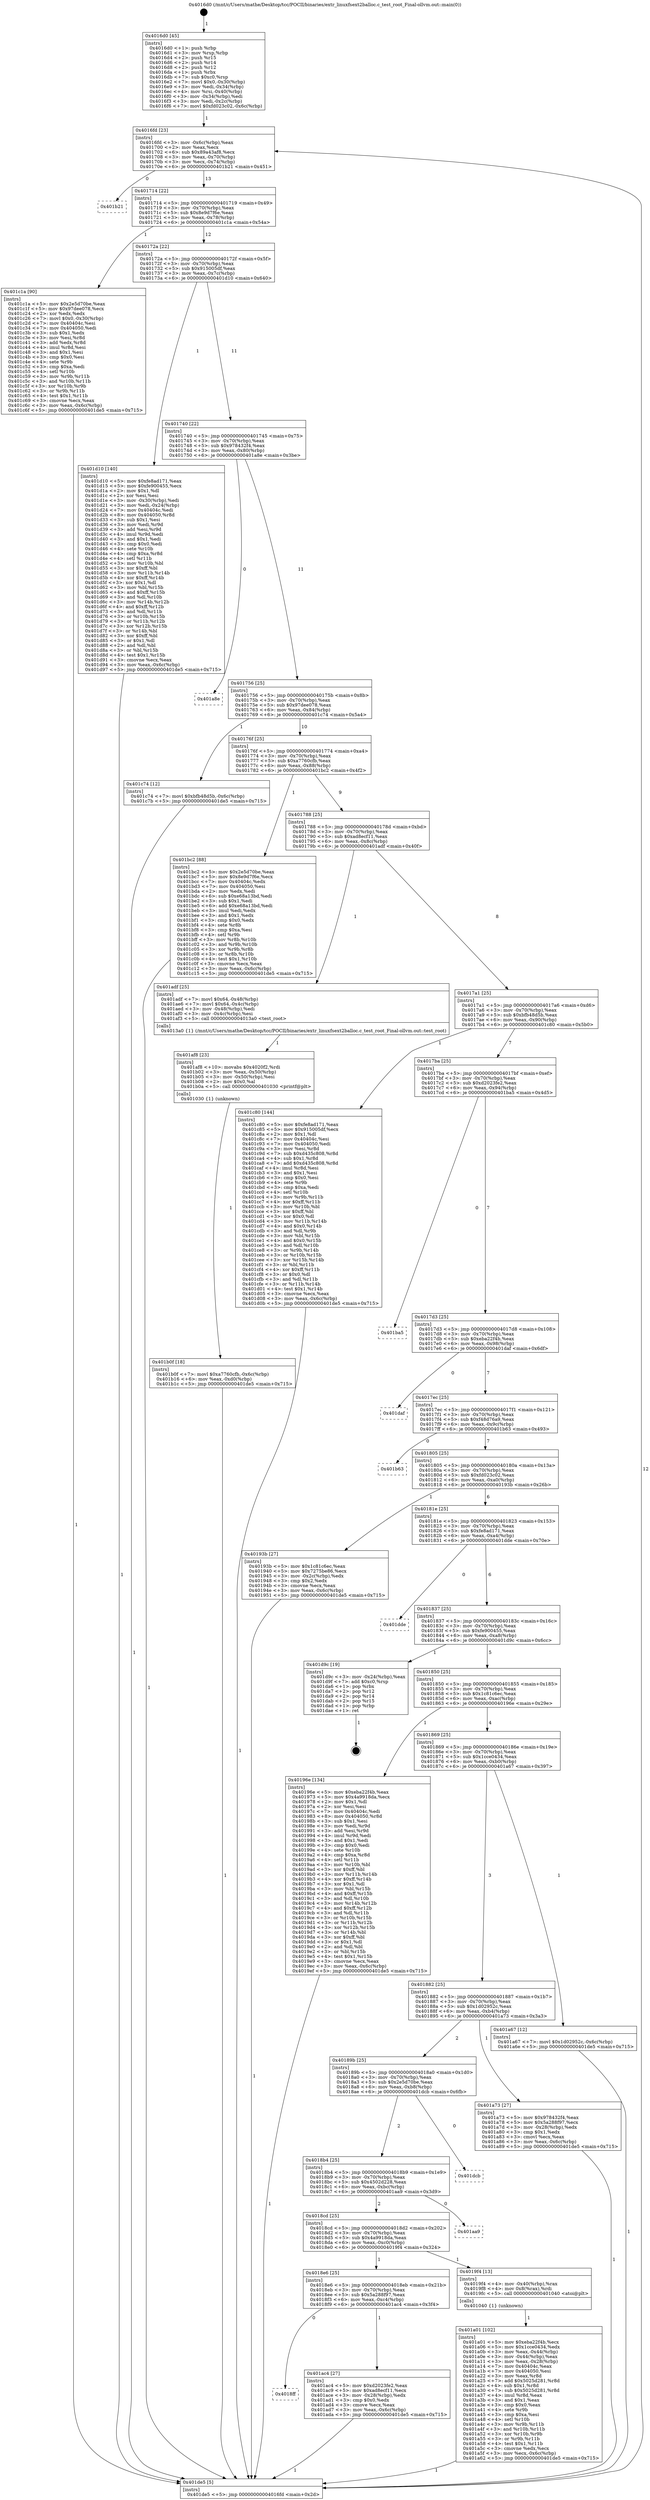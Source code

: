 digraph "0x4016d0" {
  label = "0x4016d0 (/mnt/c/Users/mathe/Desktop/tcc/POCII/binaries/extr_linuxfsext2balloc.c_test_root_Final-ollvm.out::main(0))"
  labelloc = "t"
  node[shape=record]

  Entry [label="",width=0.3,height=0.3,shape=circle,fillcolor=black,style=filled]
  "0x4016fd" [label="{
     0x4016fd [23]\l
     | [instrs]\l
     &nbsp;&nbsp;0x4016fd \<+3\>: mov -0x6c(%rbp),%eax\l
     &nbsp;&nbsp;0x401700 \<+2\>: mov %eax,%ecx\l
     &nbsp;&nbsp;0x401702 \<+6\>: sub $0x89a43af8,%ecx\l
     &nbsp;&nbsp;0x401708 \<+3\>: mov %eax,-0x70(%rbp)\l
     &nbsp;&nbsp;0x40170b \<+3\>: mov %ecx,-0x74(%rbp)\l
     &nbsp;&nbsp;0x40170e \<+6\>: je 0000000000401b21 \<main+0x451\>\l
  }"]
  "0x401b21" [label="{
     0x401b21\l
  }", style=dashed]
  "0x401714" [label="{
     0x401714 [22]\l
     | [instrs]\l
     &nbsp;&nbsp;0x401714 \<+5\>: jmp 0000000000401719 \<main+0x49\>\l
     &nbsp;&nbsp;0x401719 \<+3\>: mov -0x70(%rbp),%eax\l
     &nbsp;&nbsp;0x40171c \<+5\>: sub $0x8e9d7f6e,%eax\l
     &nbsp;&nbsp;0x401721 \<+3\>: mov %eax,-0x78(%rbp)\l
     &nbsp;&nbsp;0x401724 \<+6\>: je 0000000000401c1a \<main+0x54a\>\l
  }"]
  Exit [label="",width=0.3,height=0.3,shape=circle,fillcolor=black,style=filled,peripheries=2]
  "0x401c1a" [label="{
     0x401c1a [90]\l
     | [instrs]\l
     &nbsp;&nbsp;0x401c1a \<+5\>: mov $0x2e5d70be,%eax\l
     &nbsp;&nbsp;0x401c1f \<+5\>: mov $0x97dee078,%ecx\l
     &nbsp;&nbsp;0x401c24 \<+2\>: xor %edx,%edx\l
     &nbsp;&nbsp;0x401c26 \<+7\>: movl $0x0,-0x30(%rbp)\l
     &nbsp;&nbsp;0x401c2d \<+7\>: mov 0x40404c,%esi\l
     &nbsp;&nbsp;0x401c34 \<+7\>: mov 0x404050,%edi\l
     &nbsp;&nbsp;0x401c3b \<+3\>: sub $0x1,%edx\l
     &nbsp;&nbsp;0x401c3e \<+3\>: mov %esi,%r8d\l
     &nbsp;&nbsp;0x401c41 \<+3\>: add %edx,%r8d\l
     &nbsp;&nbsp;0x401c44 \<+4\>: imul %r8d,%esi\l
     &nbsp;&nbsp;0x401c48 \<+3\>: and $0x1,%esi\l
     &nbsp;&nbsp;0x401c4b \<+3\>: cmp $0x0,%esi\l
     &nbsp;&nbsp;0x401c4e \<+4\>: sete %r9b\l
     &nbsp;&nbsp;0x401c52 \<+3\>: cmp $0xa,%edi\l
     &nbsp;&nbsp;0x401c55 \<+4\>: setl %r10b\l
     &nbsp;&nbsp;0x401c59 \<+3\>: mov %r9b,%r11b\l
     &nbsp;&nbsp;0x401c5c \<+3\>: and %r10b,%r11b\l
     &nbsp;&nbsp;0x401c5f \<+3\>: xor %r10b,%r9b\l
     &nbsp;&nbsp;0x401c62 \<+3\>: or %r9b,%r11b\l
     &nbsp;&nbsp;0x401c65 \<+4\>: test $0x1,%r11b\l
     &nbsp;&nbsp;0x401c69 \<+3\>: cmovne %ecx,%eax\l
     &nbsp;&nbsp;0x401c6c \<+3\>: mov %eax,-0x6c(%rbp)\l
     &nbsp;&nbsp;0x401c6f \<+5\>: jmp 0000000000401de5 \<main+0x715\>\l
  }"]
  "0x40172a" [label="{
     0x40172a [22]\l
     | [instrs]\l
     &nbsp;&nbsp;0x40172a \<+5\>: jmp 000000000040172f \<main+0x5f\>\l
     &nbsp;&nbsp;0x40172f \<+3\>: mov -0x70(%rbp),%eax\l
     &nbsp;&nbsp;0x401732 \<+5\>: sub $0x915005df,%eax\l
     &nbsp;&nbsp;0x401737 \<+3\>: mov %eax,-0x7c(%rbp)\l
     &nbsp;&nbsp;0x40173a \<+6\>: je 0000000000401d10 \<main+0x640\>\l
  }"]
  "0x401b0f" [label="{
     0x401b0f [18]\l
     | [instrs]\l
     &nbsp;&nbsp;0x401b0f \<+7\>: movl $0xa7760cfb,-0x6c(%rbp)\l
     &nbsp;&nbsp;0x401b16 \<+6\>: mov %eax,-0xd0(%rbp)\l
     &nbsp;&nbsp;0x401b1c \<+5\>: jmp 0000000000401de5 \<main+0x715\>\l
  }"]
  "0x401d10" [label="{
     0x401d10 [140]\l
     | [instrs]\l
     &nbsp;&nbsp;0x401d10 \<+5\>: mov $0xfe8ad171,%eax\l
     &nbsp;&nbsp;0x401d15 \<+5\>: mov $0xfe900455,%ecx\l
     &nbsp;&nbsp;0x401d1a \<+2\>: mov $0x1,%dl\l
     &nbsp;&nbsp;0x401d1c \<+2\>: xor %esi,%esi\l
     &nbsp;&nbsp;0x401d1e \<+3\>: mov -0x30(%rbp),%edi\l
     &nbsp;&nbsp;0x401d21 \<+3\>: mov %edi,-0x24(%rbp)\l
     &nbsp;&nbsp;0x401d24 \<+7\>: mov 0x40404c,%edi\l
     &nbsp;&nbsp;0x401d2b \<+8\>: mov 0x404050,%r8d\l
     &nbsp;&nbsp;0x401d33 \<+3\>: sub $0x1,%esi\l
     &nbsp;&nbsp;0x401d36 \<+3\>: mov %edi,%r9d\l
     &nbsp;&nbsp;0x401d39 \<+3\>: add %esi,%r9d\l
     &nbsp;&nbsp;0x401d3c \<+4\>: imul %r9d,%edi\l
     &nbsp;&nbsp;0x401d40 \<+3\>: and $0x1,%edi\l
     &nbsp;&nbsp;0x401d43 \<+3\>: cmp $0x0,%edi\l
     &nbsp;&nbsp;0x401d46 \<+4\>: sete %r10b\l
     &nbsp;&nbsp;0x401d4a \<+4\>: cmp $0xa,%r8d\l
     &nbsp;&nbsp;0x401d4e \<+4\>: setl %r11b\l
     &nbsp;&nbsp;0x401d52 \<+3\>: mov %r10b,%bl\l
     &nbsp;&nbsp;0x401d55 \<+3\>: xor $0xff,%bl\l
     &nbsp;&nbsp;0x401d58 \<+3\>: mov %r11b,%r14b\l
     &nbsp;&nbsp;0x401d5b \<+4\>: xor $0xff,%r14b\l
     &nbsp;&nbsp;0x401d5f \<+3\>: xor $0x1,%dl\l
     &nbsp;&nbsp;0x401d62 \<+3\>: mov %bl,%r15b\l
     &nbsp;&nbsp;0x401d65 \<+4\>: and $0xff,%r15b\l
     &nbsp;&nbsp;0x401d69 \<+3\>: and %dl,%r10b\l
     &nbsp;&nbsp;0x401d6c \<+3\>: mov %r14b,%r12b\l
     &nbsp;&nbsp;0x401d6f \<+4\>: and $0xff,%r12b\l
     &nbsp;&nbsp;0x401d73 \<+3\>: and %dl,%r11b\l
     &nbsp;&nbsp;0x401d76 \<+3\>: or %r10b,%r15b\l
     &nbsp;&nbsp;0x401d79 \<+3\>: or %r11b,%r12b\l
     &nbsp;&nbsp;0x401d7c \<+3\>: xor %r12b,%r15b\l
     &nbsp;&nbsp;0x401d7f \<+3\>: or %r14b,%bl\l
     &nbsp;&nbsp;0x401d82 \<+3\>: xor $0xff,%bl\l
     &nbsp;&nbsp;0x401d85 \<+3\>: or $0x1,%dl\l
     &nbsp;&nbsp;0x401d88 \<+2\>: and %dl,%bl\l
     &nbsp;&nbsp;0x401d8a \<+3\>: or %bl,%r15b\l
     &nbsp;&nbsp;0x401d8d \<+4\>: test $0x1,%r15b\l
     &nbsp;&nbsp;0x401d91 \<+3\>: cmovne %ecx,%eax\l
     &nbsp;&nbsp;0x401d94 \<+3\>: mov %eax,-0x6c(%rbp)\l
     &nbsp;&nbsp;0x401d97 \<+5\>: jmp 0000000000401de5 \<main+0x715\>\l
  }"]
  "0x401740" [label="{
     0x401740 [22]\l
     | [instrs]\l
     &nbsp;&nbsp;0x401740 \<+5\>: jmp 0000000000401745 \<main+0x75\>\l
     &nbsp;&nbsp;0x401745 \<+3\>: mov -0x70(%rbp),%eax\l
     &nbsp;&nbsp;0x401748 \<+5\>: sub $0x978432f4,%eax\l
     &nbsp;&nbsp;0x40174d \<+3\>: mov %eax,-0x80(%rbp)\l
     &nbsp;&nbsp;0x401750 \<+6\>: je 0000000000401a8e \<main+0x3be\>\l
  }"]
  "0x401af8" [label="{
     0x401af8 [23]\l
     | [instrs]\l
     &nbsp;&nbsp;0x401af8 \<+10\>: movabs $0x4020f2,%rdi\l
     &nbsp;&nbsp;0x401b02 \<+3\>: mov %eax,-0x50(%rbp)\l
     &nbsp;&nbsp;0x401b05 \<+3\>: mov -0x50(%rbp),%esi\l
     &nbsp;&nbsp;0x401b08 \<+2\>: mov $0x0,%al\l
     &nbsp;&nbsp;0x401b0a \<+5\>: call 0000000000401030 \<printf@plt\>\l
     | [calls]\l
     &nbsp;&nbsp;0x401030 \{1\} (unknown)\l
  }"]
  "0x401a8e" [label="{
     0x401a8e\l
  }", style=dashed]
  "0x401756" [label="{
     0x401756 [25]\l
     | [instrs]\l
     &nbsp;&nbsp;0x401756 \<+5\>: jmp 000000000040175b \<main+0x8b\>\l
     &nbsp;&nbsp;0x40175b \<+3\>: mov -0x70(%rbp),%eax\l
     &nbsp;&nbsp;0x40175e \<+5\>: sub $0x97dee078,%eax\l
     &nbsp;&nbsp;0x401763 \<+6\>: mov %eax,-0x84(%rbp)\l
     &nbsp;&nbsp;0x401769 \<+6\>: je 0000000000401c74 \<main+0x5a4\>\l
  }"]
  "0x4018ff" [label="{
     0x4018ff\l
  }", style=dashed]
  "0x401c74" [label="{
     0x401c74 [12]\l
     | [instrs]\l
     &nbsp;&nbsp;0x401c74 \<+7\>: movl $0xbfb48d5b,-0x6c(%rbp)\l
     &nbsp;&nbsp;0x401c7b \<+5\>: jmp 0000000000401de5 \<main+0x715\>\l
  }"]
  "0x40176f" [label="{
     0x40176f [25]\l
     | [instrs]\l
     &nbsp;&nbsp;0x40176f \<+5\>: jmp 0000000000401774 \<main+0xa4\>\l
     &nbsp;&nbsp;0x401774 \<+3\>: mov -0x70(%rbp),%eax\l
     &nbsp;&nbsp;0x401777 \<+5\>: sub $0xa7760cfb,%eax\l
     &nbsp;&nbsp;0x40177c \<+6\>: mov %eax,-0x88(%rbp)\l
     &nbsp;&nbsp;0x401782 \<+6\>: je 0000000000401bc2 \<main+0x4f2\>\l
  }"]
  "0x401ac4" [label="{
     0x401ac4 [27]\l
     | [instrs]\l
     &nbsp;&nbsp;0x401ac4 \<+5\>: mov $0xd2023fe2,%eax\l
     &nbsp;&nbsp;0x401ac9 \<+5\>: mov $0xad8ecf11,%ecx\l
     &nbsp;&nbsp;0x401ace \<+3\>: mov -0x28(%rbp),%edx\l
     &nbsp;&nbsp;0x401ad1 \<+3\>: cmp $0x0,%edx\l
     &nbsp;&nbsp;0x401ad4 \<+3\>: cmove %ecx,%eax\l
     &nbsp;&nbsp;0x401ad7 \<+3\>: mov %eax,-0x6c(%rbp)\l
     &nbsp;&nbsp;0x401ada \<+5\>: jmp 0000000000401de5 \<main+0x715\>\l
  }"]
  "0x401bc2" [label="{
     0x401bc2 [88]\l
     | [instrs]\l
     &nbsp;&nbsp;0x401bc2 \<+5\>: mov $0x2e5d70be,%eax\l
     &nbsp;&nbsp;0x401bc7 \<+5\>: mov $0x8e9d7f6e,%ecx\l
     &nbsp;&nbsp;0x401bcc \<+7\>: mov 0x40404c,%edx\l
     &nbsp;&nbsp;0x401bd3 \<+7\>: mov 0x404050,%esi\l
     &nbsp;&nbsp;0x401bda \<+2\>: mov %edx,%edi\l
     &nbsp;&nbsp;0x401bdc \<+6\>: sub $0xe68a13bd,%edi\l
     &nbsp;&nbsp;0x401be2 \<+3\>: sub $0x1,%edi\l
     &nbsp;&nbsp;0x401be5 \<+6\>: add $0xe68a13bd,%edi\l
     &nbsp;&nbsp;0x401beb \<+3\>: imul %edi,%edx\l
     &nbsp;&nbsp;0x401bee \<+3\>: and $0x1,%edx\l
     &nbsp;&nbsp;0x401bf1 \<+3\>: cmp $0x0,%edx\l
     &nbsp;&nbsp;0x401bf4 \<+4\>: sete %r8b\l
     &nbsp;&nbsp;0x401bf8 \<+3\>: cmp $0xa,%esi\l
     &nbsp;&nbsp;0x401bfb \<+4\>: setl %r9b\l
     &nbsp;&nbsp;0x401bff \<+3\>: mov %r8b,%r10b\l
     &nbsp;&nbsp;0x401c02 \<+3\>: and %r9b,%r10b\l
     &nbsp;&nbsp;0x401c05 \<+3\>: xor %r9b,%r8b\l
     &nbsp;&nbsp;0x401c08 \<+3\>: or %r8b,%r10b\l
     &nbsp;&nbsp;0x401c0b \<+4\>: test $0x1,%r10b\l
     &nbsp;&nbsp;0x401c0f \<+3\>: cmovne %ecx,%eax\l
     &nbsp;&nbsp;0x401c12 \<+3\>: mov %eax,-0x6c(%rbp)\l
     &nbsp;&nbsp;0x401c15 \<+5\>: jmp 0000000000401de5 \<main+0x715\>\l
  }"]
  "0x401788" [label="{
     0x401788 [25]\l
     | [instrs]\l
     &nbsp;&nbsp;0x401788 \<+5\>: jmp 000000000040178d \<main+0xbd\>\l
     &nbsp;&nbsp;0x40178d \<+3\>: mov -0x70(%rbp),%eax\l
     &nbsp;&nbsp;0x401790 \<+5\>: sub $0xad8ecf11,%eax\l
     &nbsp;&nbsp;0x401795 \<+6\>: mov %eax,-0x8c(%rbp)\l
     &nbsp;&nbsp;0x40179b \<+6\>: je 0000000000401adf \<main+0x40f\>\l
  }"]
  "0x401a01" [label="{
     0x401a01 [102]\l
     | [instrs]\l
     &nbsp;&nbsp;0x401a01 \<+5\>: mov $0xeba22f4b,%ecx\l
     &nbsp;&nbsp;0x401a06 \<+5\>: mov $0x1cce0434,%edx\l
     &nbsp;&nbsp;0x401a0b \<+3\>: mov %eax,-0x44(%rbp)\l
     &nbsp;&nbsp;0x401a0e \<+3\>: mov -0x44(%rbp),%eax\l
     &nbsp;&nbsp;0x401a11 \<+3\>: mov %eax,-0x28(%rbp)\l
     &nbsp;&nbsp;0x401a14 \<+7\>: mov 0x40404c,%eax\l
     &nbsp;&nbsp;0x401a1b \<+7\>: mov 0x404050,%esi\l
     &nbsp;&nbsp;0x401a22 \<+3\>: mov %eax,%r8d\l
     &nbsp;&nbsp;0x401a25 \<+7\>: add $0x5025d281,%r8d\l
     &nbsp;&nbsp;0x401a2c \<+4\>: sub $0x1,%r8d\l
     &nbsp;&nbsp;0x401a30 \<+7\>: sub $0x5025d281,%r8d\l
     &nbsp;&nbsp;0x401a37 \<+4\>: imul %r8d,%eax\l
     &nbsp;&nbsp;0x401a3b \<+3\>: and $0x1,%eax\l
     &nbsp;&nbsp;0x401a3e \<+3\>: cmp $0x0,%eax\l
     &nbsp;&nbsp;0x401a41 \<+4\>: sete %r9b\l
     &nbsp;&nbsp;0x401a45 \<+3\>: cmp $0xa,%esi\l
     &nbsp;&nbsp;0x401a48 \<+4\>: setl %r10b\l
     &nbsp;&nbsp;0x401a4c \<+3\>: mov %r9b,%r11b\l
     &nbsp;&nbsp;0x401a4f \<+3\>: and %r10b,%r11b\l
     &nbsp;&nbsp;0x401a52 \<+3\>: xor %r10b,%r9b\l
     &nbsp;&nbsp;0x401a55 \<+3\>: or %r9b,%r11b\l
     &nbsp;&nbsp;0x401a58 \<+4\>: test $0x1,%r11b\l
     &nbsp;&nbsp;0x401a5c \<+3\>: cmovne %edx,%ecx\l
     &nbsp;&nbsp;0x401a5f \<+3\>: mov %ecx,-0x6c(%rbp)\l
     &nbsp;&nbsp;0x401a62 \<+5\>: jmp 0000000000401de5 \<main+0x715\>\l
  }"]
  "0x401adf" [label="{
     0x401adf [25]\l
     | [instrs]\l
     &nbsp;&nbsp;0x401adf \<+7\>: movl $0x64,-0x48(%rbp)\l
     &nbsp;&nbsp;0x401ae6 \<+7\>: movl $0x64,-0x4c(%rbp)\l
     &nbsp;&nbsp;0x401aed \<+3\>: mov -0x48(%rbp),%edi\l
     &nbsp;&nbsp;0x401af0 \<+3\>: mov -0x4c(%rbp),%esi\l
     &nbsp;&nbsp;0x401af3 \<+5\>: call 00000000004013a0 \<test_root\>\l
     | [calls]\l
     &nbsp;&nbsp;0x4013a0 \{1\} (/mnt/c/Users/mathe/Desktop/tcc/POCII/binaries/extr_linuxfsext2balloc.c_test_root_Final-ollvm.out::test_root)\l
  }"]
  "0x4017a1" [label="{
     0x4017a1 [25]\l
     | [instrs]\l
     &nbsp;&nbsp;0x4017a1 \<+5\>: jmp 00000000004017a6 \<main+0xd6\>\l
     &nbsp;&nbsp;0x4017a6 \<+3\>: mov -0x70(%rbp),%eax\l
     &nbsp;&nbsp;0x4017a9 \<+5\>: sub $0xbfb48d5b,%eax\l
     &nbsp;&nbsp;0x4017ae \<+6\>: mov %eax,-0x90(%rbp)\l
     &nbsp;&nbsp;0x4017b4 \<+6\>: je 0000000000401c80 \<main+0x5b0\>\l
  }"]
  "0x4018e6" [label="{
     0x4018e6 [25]\l
     | [instrs]\l
     &nbsp;&nbsp;0x4018e6 \<+5\>: jmp 00000000004018eb \<main+0x21b\>\l
     &nbsp;&nbsp;0x4018eb \<+3\>: mov -0x70(%rbp),%eax\l
     &nbsp;&nbsp;0x4018ee \<+5\>: sub $0x5a288f97,%eax\l
     &nbsp;&nbsp;0x4018f3 \<+6\>: mov %eax,-0xc4(%rbp)\l
     &nbsp;&nbsp;0x4018f9 \<+6\>: je 0000000000401ac4 \<main+0x3f4\>\l
  }"]
  "0x401c80" [label="{
     0x401c80 [144]\l
     | [instrs]\l
     &nbsp;&nbsp;0x401c80 \<+5\>: mov $0xfe8ad171,%eax\l
     &nbsp;&nbsp;0x401c85 \<+5\>: mov $0x915005df,%ecx\l
     &nbsp;&nbsp;0x401c8a \<+2\>: mov $0x1,%dl\l
     &nbsp;&nbsp;0x401c8c \<+7\>: mov 0x40404c,%esi\l
     &nbsp;&nbsp;0x401c93 \<+7\>: mov 0x404050,%edi\l
     &nbsp;&nbsp;0x401c9a \<+3\>: mov %esi,%r8d\l
     &nbsp;&nbsp;0x401c9d \<+7\>: sub $0xd435c808,%r8d\l
     &nbsp;&nbsp;0x401ca4 \<+4\>: sub $0x1,%r8d\l
     &nbsp;&nbsp;0x401ca8 \<+7\>: add $0xd435c808,%r8d\l
     &nbsp;&nbsp;0x401caf \<+4\>: imul %r8d,%esi\l
     &nbsp;&nbsp;0x401cb3 \<+3\>: and $0x1,%esi\l
     &nbsp;&nbsp;0x401cb6 \<+3\>: cmp $0x0,%esi\l
     &nbsp;&nbsp;0x401cb9 \<+4\>: sete %r9b\l
     &nbsp;&nbsp;0x401cbd \<+3\>: cmp $0xa,%edi\l
     &nbsp;&nbsp;0x401cc0 \<+4\>: setl %r10b\l
     &nbsp;&nbsp;0x401cc4 \<+3\>: mov %r9b,%r11b\l
     &nbsp;&nbsp;0x401cc7 \<+4\>: xor $0xff,%r11b\l
     &nbsp;&nbsp;0x401ccb \<+3\>: mov %r10b,%bl\l
     &nbsp;&nbsp;0x401cce \<+3\>: xor $0xff,%bl\l
     &nbsp;&nbsp;0x401cd1 \<+3\>: xor $0x0,%dl\l
     &nbsp;&nbsp;0x401cd4 \<+3\>: mov %r11b,%r14b\l
     &nbsp;&nbsp;0x401cd7 \<+4\>: and $0x0,%r14b\l
     &nbsp;&nbsp;0x401cdb \<+3\>: and %dl,%r9b\l
     &nbsp;&nbsp;0x401cde \<+3\>: mov %bl,%r15b\l
     &nbsp;&nbsp;0x401ce1 \<+4\>: and $0x0,%r15b\l
     &nbsp;&nbsp;0x401ce5 \<+3\>: and %dl,%r10b\l
     &nbsp;&nbsp;0x401ce8 \<+3\>: or %r9b,%r14b\l
     &nbsp;&nbsp;0x401ceb \<+3\>: or %r10b,%r15b\l
     &nbsp;&nbsp;0x401cee \<+3\>: xor %r15b,%r14b\l
     &nbsp;&nbsp;0x401cf1 \<+3\>: or %bl,%r11b\l
     &nbsp;&nbsp;0x401cf4 \<+4\>: xor $0xff,%r11b\l
     &nbsp;&nbsp;0x401cf8 \<+3\>: or $0x0,%dl\l
     &nbsp;&nbsp;0x401cfb \<+3\>: and %dl,%r11b\l
     &nbsp;&nbsp;0x401cfe \<+3\>: or %r11b,%r14b\l
     &nbsp;&nbsp;0x401d01 \<+4\>: test $0x1,%r14b\l
     &nbsp;&nbsp;0x401d05 \<+3\>: cmovne %ecx,%eax\l
     &nbsp;&nbsp;0x401d08 \<+3\>: mov %eax,-0x6c(%rbp)\l
     &nbsp;&nbsp;0x401d0b \<+5\>: jmp 0000000000401de5 \<main+0x715\>\l
  }"]
  "0x4017ba" [label="{
     0x4017ba [25]\l
     | [instrs]\l
     &nbsp;&nbsp;0x4017ba \<+5\>: jmp 00000000004017bf \<main+0xef\>\l
     &nbsp;&nbsp;0x4017bf \<+3\>: mov -0x70(%rbp),%eax\l
     &nbsp;&nbsp;0x4017c2 \<+5\>: sub $0xd2023fe2,%eax\l
     &nbsp;&nbsp;0x4017c7 \<+6\>: mov %eax,-0x94(%rbp)\l
     &nbsp;&nbsp;0x4017cd \<+6\>: je 0000000000401ba5 \<main+0x4d5\>\l
  }"]
  "0x4019f4" [label="{
     0x4019f4 [13]\l
     | [instrs]\l
     &nbsp;&nbsp;0x4019f4 \<+4\>: mov -0x40(%rbp),%rax\l
     &nbsp;&nbsp;0x4019f8 \<+4\>: mov 0x8(%rax),%rdi\l
     &nbsp;&nbsp;0x4019fc \<+5\>: call 0000000000401040 \<atoi@plt\>\l
     | [calls]\l
     &nbsp;&nbsp;0x401040 \{1\} (unknown)\l
  }"]
  "0x401ba5" [label="{
     0x401ba5\l
  }", style=dashed]
  "0x4017d3" [label="{
     0x4017d3 [25]\l
     | [instrs]\l
     &nbsp;&nbsp;0x4017d3 \<+5\>: jmp 00000000004017d8 \<main+0x108\>\l
     &nbsp;&nbsp;0x4017d8 \<+3\>: mov -0x70(%rbp),%eax\l
     &nbsp;&nbsp;0x4017db \<+5\>: sub $0xeba22f4b,%eax\l
     &nbsp;&nbsp;0x4017e0 \<+6\>: mov %eax,-0x98(%rbp)\l
     &nbsp;&nbsp;0x4017e6 \<+6\>: je 0000000000401daf \<main+0x6df\>\l
  }"]
  "0x4018cd" [label="{
     0x4018cd [25]\l
     | [instrs]\l
     &nbsp;&nbsp;0x4018cd \<+5\>: jmp 00000000004018d2 \<main+0x202\>\l
     &nbsp;&nbsp;0x4018d2 \<+3\>: mov -0x70(%rbp),%eax\l
     &nbsp;&nbsp;0x4018d5 \<+5\>: sub $0x4a9918da,%eax\l
     &nbsp;&nbsp;0x4018da \<+6\>: mov %eax,-0xc0(%rbp)\l
     &nbsp;&nbsp;0x4018e0 \<+6\>: je 00000000004019f4 \<main+0x324\>\l
  }"]
  "0x401daf" [label="{
     0x401daf\l
  }", style=dashed]
  "0x4017ec" [label="{
     0x4017ec [25]\l
     | [instrs]\l
     &nbsp;&nbsp;0x4017ec \<+5\>: jmp 00000000004017f1 \<main+0x121\>\l
     &nbsp;&nbsp;0x4017f1 \<+3\>: mov -0x70(%rbp),%eax\l
     &nbsp;&nbsp;0x4017f4 \<+5\>: sub $0xf48d76a9,%eax\l
     &nbsp;&nbsp;0x4017f9 \<+6\>: mov %eax,-0x9c(%rbp)\l
     &nbsp;&nbsp;0x4017ff \<+6\>: je 0000000000401b63 \<main+0x493\>\l
  }"]
  "0x401aa9" [label="{
     0x401aa9\l
  }", style=dashed]
  "0x401b63" [label="{
     0x401b63\l
  }", style=dashed]
  "0x401805" [label="{
     0x401805 [25]\l
     | [instrs]\l
     &nbsp;&nbsp;0x401805 \<+5\>: jmp 000000000040180a \<main+0x13a\>\l
     &nbsp;&nbsp;0x40180a \<+3\>: mov -0x70(%rbp),%eax\l
     &nbsp;&nbsp;0x40180d \<+5\>: sub $0xfd023c02,%eax\l
     &nbsp;&nbsp;0x401812 \<+6\>: mov %eax,-0xa0(%rbp)\l
     &nbsp;&nbsp;0x401818 \<+6\>: je 000000000040193b \<main+0x26b\>\l
  }"]
  "0x4018b4" [label="{
     0x4018b4 [25]\l
     | [instrs]\l
     &nbsp;&nbsp;0x4018b4 \<+5\>: jmp 00000000004018b9 \<main+0x1e9\>\l
     &nbsp;&nbsp;0x4018b9 \<+3\>: mov -0x70(%rbp),%eax\l
     &nbsp;&nbsp;0x4018bc \<+5\>: sub $0x4502d228,%eax\l
     &nbsp;&nbsp;0x4018c1 \<+6\>: mov %eax,-0xbc(%rbp)\l
     &nbsp;&nbsp;0x4018c7 \<+6\>: je 0000000000401aa9 \<main+0x3d9\>\l
  }"]
  "0x40193b" [label="{
     0x40193b [27]\l
     | [instrs]\l
     &nbsp;&nbsp;0x40193b \<+5\>: mov $0x1c81c6ec,%eax\l
     &nbsp;&nbsp;0x401940 \<+5\>: mov $0x7275be86,%ecx\l
     &nbsp;&nbsp;0x401945 \<+3\>: mov -0x2c(%rbp),%edx\l
     &nbsp;&nbsp;0x401948 \<+3\>: cmp $0x2,%edx\l
     &nbsp;&nbsp;0x40194b \<+3\>: cmovne %ecx,%eax\l
     &nbsp;&nbsp;0x40194e \<+3\>: mov %eax,-0x6c(%rbp)\l
     &nbsp;&nbsp;0x401951 \<+5\>: jmp 0000000000401de5 \<main+0x715\>\l
  }"]
  "0x40181e" [label="{
     0x40181e [25]\l
     | [instrs]\l
     &nbsp;&nbsp;0x40181e \<+5\>: jmp 0000000000401823 \<main+0x153\>\l
     &nbsp;&nbsp;0x401823 \<+3\>: mov -0x70(%rbp),%eax\l
     &nbsp;&nbsp;0x401826 \<+5\>: sub $0xfe8ad171,%eax\l
     &nbsp;&nbsp;0x40182b \<+6\>: mov %eax,-0xa4(%rbp)\l
     &nbsp;&nbsp;0x401831 \<+6\>: je 0000000000401dde \<main+0x70e\>\l
  }"]
  "0x401de5" [label="{
     0x401de5 [5]\l
     | [instrs]\l
     &nbsp;&nbsp;0x401de5 \<+5\>: jmp 00000000004016fd \<main+0x2d\>\l
  }"]
  "0x4016d0" [label="{
     0x4016d0 [45]\l
     | [instrs]\l
     &nbsp;&nbsp;0x4016d0 \<+1\>: push %rbp\l
     &nbsp;&nbsp;0x4016d1 \<+3\>: mov %rsp,%rbp\l
     &nbsp;&nbsp;0x4016d4 \<+2\>: push %r15\l
     &nbsp;&nbsp;0x4016d6 \<+2\>: push %r14\l
     &nbsp;&nbsp;0x4016d8 \<+2\>: push %r12\l
     &nbsp;&nbsp;0x4016da \<+1\>: push %rbx\l
     &nbsp;&nbsp;0x4016db \<+7\>: sub $0xc0,%rsp\l
     &nbsp;&nbsp;0x4016e2 \<+7\>: movl $0x0,-0x30(%rbp)\l
     &nbsp;&nbsp;0x4016e9 \<+3\>: mov %edi,-0x34(%rbp)\l
     &nbsp;&nbsp;0x4016ec \<+4\>: mov %rsi,-0x40(%rbp)\l
     &nbsp;&nbsp;0x4016f0 \<+3\>: mov -0x34(%rbp),%edi\l
     &nbsp;&nbsp;0x4016f3 \<+3\>: mov %edi,-0x2c(%rbp)\l
     &nbsp;&nbsp;0x4016f6 \<+7\>: movl $0xfd023c02,-0x6c(%rbp)\l
  }"]
  "0x401dcb" [label="{
     0x401dcb\l
  }", style=dashed]
  "0x401dde" [label="{
     0x401dde\l
  }", style=dashed]
  "0x401837" [label="{
     0x401837 [25]\l
     | [instrs]\l
     &nbsp;&nbsp;0x401837 \<+5\>: jmp 000000000040183c \<main+0x16c\>\l
     &nbsp;&nbsp;0x40183c \<+3\>: mov -0x70(%rbp),%eax\l
     &nbsp;&nbsp;0x40183f \<+5\>: sub $0xfe900455,%eax\l
     &nbsp;&nbsp;0x401844 \<+6\>: mov %eax,-0xa8(%rbp)\l
     &nbsp;&nbsp;0x40184a \<+6\>: je 0000000000401d9c \<main+0x6cc\>\l
  }"]
  "0x40189b" [label="{
     0x40189b [25]\l
     | [instrs]\l
     &nbsp;&nbsp;0x40189b \<+5\>: jmp 00000000004018a0 \<main+0x1d0\>\l
     &nbsp;&nbsp;0x4018a0 \<+3\>: mov -0x70(%rbp),%eax\l
     &nbsp;&nbsp;0x4018a3 \<+5\>: sub $0x2e5d70be,%eax\l
     &nbsp;&nbsp;0x4018a8 \<+6\>: mov %eax,-0xb8(%rbp)\l
     &nbsp;&nbsp;0x4018ae \<+6\>: je 0000000000401dcb \<main+0x6fb\>\l
  }"]
  "0x401d9c" [label="{
     0x401d9c [19]\l
     | [instrs]\l
     &nbsp;&nbsp;0x401d9c \<+3\>: mov -0x24(%rbp),%eax\l
     &nbsp;&nbsp;0x401d9f \<+7\>: add $0xc0,%rsp\l
     &nbsp;&nbsp;0x401da6 \<+1\>: pop %rbx\l
     &nbsp;&nbsp;0x401da7 \<+2\>: pop %r12\l
     &nbsp;&nbsp;0x401da9 \<+2\>: pop %r14\l
     &nbsp;&nbsp;0x401dab \<+2\>: pop %r15\l
     &nbsp;&nbsp;0x401dad \<+1\>: pop %rbp\l
     &nbsp;&nbsp;0x401dae \<+1\>: ret\l
  }"]
  "0x401850" [label="{
     0x401850 [25]\l
     | [instrs]\l
     &nbsp;&nbsp;0x401850 \<+5\>: jmp 0000000000401855 \<main+0x185\>\l
     &nbsp;&nbsp;0x401855 \<+3\>: mov -0x70(%rbp),%eax\l
     &nbsp;&nbsp;0x401858 \<+5\>: sub $0x1c81c6ec,%eax\l
     &nbsp;&nbsp;0x40185d \<+6\>: mov %eax,-0xac(%rbp)\l
     &nbsp;&nbsp;0x401863 \<+6\>: je 000000000040196e \<main+0x29e\>\l
  }"]
  "0x401a73" [label="{
     0x401a73 [27]\l
     | [instrs]\l
     &nbsp;&nbsp;0x401a73 \<+5\>: mov $0x978432f4,%eax\l
     &nbsp;&nbsp;0x401a78 \<+5\>: mov $0x5a288f97,%ecx\l
     &nbsp;&nbsp;0x401a7d \<+3\>: mov -0x28(%rbp),%edx\l
     &nbsp;&nbsp;0x401a80 \<+3\>: cmp $0x1,%edx\l
     &nbsp;&nbsp;0x401a83 \<+3\>: cmovl %ecx,%eax\l
     &nbsp;&nbsp;0x401a86 \<+3\>: mov %eax,-0x6c(%rbp)\l
     &nbsp;&nbsp;0x401a89 \<+5\>: jmp 0000000000401de5 \<main+0x715\>\l
  }"]
  "0x40196e" [label="{
     0x40196e [134]\l
     | [instrs]\l
     &nbsp;&nbsp;0x40196e \<+5\>: mov $0xeba22f4b,%eax\l
     &nbsp;&nbsp;0x401973 \<+5\>: mov $0x4a9918da,%ecx\l
     &nbsp;&nbsp;0x401978 \<+2\>: mov $0x1,%dl\l
     &nbsp;&nbsp;0x40197a \<+2\>: xor %esi,%esi\l
     &nbsp;&nbsp;0x40197c \<+7\>: mov 0x40404c,%edi\l
     &nbsp;&nbsp;0x401983 \<+8\>: mov 0x404050,%r8d\l
     &nbsp;&nbsp;0x40198b \<+3\>: sub $0x1,%esi\l
     &nbsp;&nbsp;0x40198e \<+3\>: mov %edi,%r9d\l
     &nbsp;&nbsp;0x401991 \<+3\>: add %esi,%r9d\l
     &nbsp;&nbsp;0x401994 \<+4\>: imul %r9d,%edi\l
     &nbsp;&nbsp;0x401998 \<+3\>: and $0x1,%edi\l
     &nbsp;&nbsp;0x40199b \<+3\>: cmp $0x0,%edi\l
     &nbsp;&nbsp;0x40199e \<+4\>: sete %r10b\l
     &nbsp;&nbsp;0x4019a2 \<+4\>: cmp $0xa,%r8d\l
     &nbsp;&nbsp;0x4019a6 \<+4\>: setl %r11b\l
     &nbsp;&nbsp;0x4019aa \<+3\>: mov %r10b,%bl\l
     &nbsp;&nbsp;0x4019ad \<+3\>: xor $0xff,%bl\l
     &nbsp;&nbsp;0x4019b0 \<+3\>: mov %r11b,%r14b\l
     &nbsp;&nbsp;0x4019b3 \<+4\>: xor $0xff,%r14b\l
     &nbsp;&nbsp;0x4019b7 \<+3\>: xor $0x1,%dl\l
     &nbsp;&nbsp;0x4019ba \<+3\>: mov %bl,%r15b\l
     &nbsp;&nbsp;0x4019bd \<+4\>: and $0xff,%r15b\l
     &nbsp;&nbsp;0x4019c1 \<+3\>: and %dl,%r10b\l
     &nbsp;&nbsp;0x4019c4 \<+3\>: mov %r14b,%r12b\l
     &nbsp;&nbsp;0x4019c7 \<+4\>: and $0xff,%r12b\l
     &nbsp;&nbsp;0x4019cb \<+3\>: and %dl,%r11b\l
     &nbsp;&nbsp;0x4019ce \<+3\>: or %r10b,%r15b\l
     &nbsp;&nbsp;0x4019d1 \<+3\>: or %r11b,%r12b\l
     &nbsp;&nbsp;0x4019d4 \<+3\>: xor %r12b,%r15b\l
     &nbsp;&nbsp;0x4019d7 \<+3\>: or %r14b,%bl\l
     &nbsp;&nbsp;0x4019da \<+3\>: xor $0xff,%bl\l
     &nbsp;&nbsp;0x4019dd \<+3\>: or $0x1,%dl\l
     &nbsp;&nbsp;0x4019e0 \<+2\>: and %dl,%bl\l
     &nbsp;&nbsp;0x4019e2 \<+3\>: or %bl,%r15b\l
     &nbsp;&nbsp;0x4019e5 \<+4\>: test $0x1,%r15b\l
     &nbsp;&nbsp;0x4019e9 \<+3\>: cmovne %ecx,%eax\l
     &nbsp;&nbsp;0x4019ec \<+3\>: mov %eax,-0x6c(%rbp)\l
     &nbsp;&nbsp;0x4019ef \<+5\>: jmp 0000000000401de5 \<main+0x715\>\l
  }"]
  "0x401869" [label="{
     0x401869 [25]\l
     | [instrs]\l
     &nbsp;&nbsp;0x401869 \<+5\>: jmp 000000000040186e \<main+0x19e\>\l
     &nbsp;&nbsp;0x40186e \<+3\>: mov -0x70(%rbp),%eax\l
     &nbsp;&nbsp;0x401871 \<+5\>: sub $0x1cce0434,%eax\l
     &nbsp;&nbsp;0x401876 \<+6\>: mov %eax,-0xb0(%rbp)\l
     &nbsp;&nbsp;0x40187c \<+6\>: je 0000000000401a67 \<main+0x397\>\l
  }"]
  "0x401882" [label="{
     0x401882 [25]\l
     | [instrs]\l
     &nbsp;&nbsp;0x401882 \<+5\>: jmp 0000000000401887 \<main+0x1b7\>\l
     &nbsp;&nbsp;0x401887 \<+3\>: mov -0x70(%rbp),%eax\l
     &nbsp;&nbsp;0x40188a \<+5\>: sub $0x1d02952c,%eax\l
     &nbsp;&nbsp;0x40188f \<+6\>: mov %eax,-0xb4(%rbp)\l
     &nbsp;&nbsp;0x401895 \<+6\>: je 0000000000401a73 \<main+0x3a3\>\l
  }"]
  "0x401a67" [label="{
     0x401a67 [12]\l
     | [instrs]\l
     &nbsp;&nbsp;0x401a67 \<+7\>: movl $0x1d02952c,-0x6c(%rbp)\l
     &nbsp;&nbsp;0x401a6e \<+5\>: jmp 0000000000401de5 \<main+0x715\>\l
  }"]
  Entry -> "0x4016d0" [label=" 1"]
  "0x4016fd" -> "0x401b21" [label=" 0"]
  "0x4016fd" -> "0x401714" [label=" 13"]
  "0x401d9c" -> Exit [label=" 1"]
  "0x401714" -> "0x401c1a" [label=" 1"]
  "0x401714" -> "0x40172a" [label=" 12"]
  "0x401d10" -> "0x401de5" [label=" 1"]
  "0x40172a" -> "0x401d10" [label=" 1"]
  "0x40172a" -> "0x401740" [label=" 11"]
  "0x401c80" -> "0x401de5" [label=" 1"]
  "0x401740" -> "0x401a8e" [label=" 0"]
  "0x401740" -> "0x401756" [label=" 11"]
  "0x401c74" -> "0x401de5" [label=" 1"]
  "0x401756" -> "0x401c74" [label=" 1"]
  "0x401756" -> "0x40176f" [label=" 10"]
  "0x401c1a" -> "0x401de5" [label=" 1"]
  "0x40176f" -> "0x401bc2" [label=" 1"]
  "0x40176f" -> "0x401788" [label=" 9"]
  "0x401bc2" -> "0x401de5" [label=" 1"]
  "0x401788" -> "0x401adf" [label=" 1"]
  "0x401788" -> "0x4017a1" [label=" 8"]
  "0x401af8" -> "0x401b0f" [label=" 1"]
  "0x4017a1" -> "0x401c80" [label=" 1"]
  "0x4017a1" -> "0x4017ba" [label=" 7"]
  "0x401adf" -> "0x401af8" [label=" 1"]
  "0x4017ba" -> "0x401ba5" [label=" 0"]
  "0x4017ba" -> "0x4017d3" [label=" 7"]
  "0x401ac4" -> "0x401de5" [label=" 1"]
  "0x4017d3" -> "0x401daf" [label=" 0"]
  "0x4017d3" -> "0x4017ec" [label=" 7"]
  "0x4018e6" -> "0x401ac4" [label=" 1"]
  "0x4017ec" -> "0x401b63" [label=" 0"]
  "0x4017ec" -> "0x401805" [label=" 7"]
  "0x401b0f" -> "0x401de5" [label=" 1"]
  "0x401805" -> "0x40193b" [label=" 1"]
  "0x401805" -> "0x40181e" [label=" 6"]
  "0x40193b" -> "0x401de5" [label=" 1"]
  "0x4016d0" -> "0x4016fd" [label=" 1"]
  "0x401de5" -> "0x4016fd" [label=" 12"]
  "0x401a67" -> "0x401de5" [label=" 1"]
  "0x40181e" -> "0x401dde" [label=" 0"]
  "0x40181e" -> "0x401837" [label=" 6"]
  "0x401a01" -> "0x401de5" [label=" 1"]
  "0x401837" -> "0x401d9c" [label=" 1"]
  "0x401837" -> "0x401850" [label=" 5"]
  "0x4018cd" -> "0x4018e6" [label=" 1"]
  "0x401850" -> "0x40196e" [label=" 1"]
  "0x401850" -> "0x401869" [label=" 4"]
  "0x40196e" -> "0x401de5" [label=" 1"]
  "0x4018cd" -> "0x4019f4" [label=" 1"]
  "0x401869" -> "0x401a67" [label=" 1"]
  "0x401869" -> "0x401882" [label=" 3"]
  "0x4018e6" -> "0x4018ff" [label=" 0"]
  "0x401882" -> "0x401a73" [label=" 1"]
  "0x401882" -> "0x40189b" [label=" 2"]
  "0x4019f4" -> "0x401a01" [label=" 1"]
  "0x40189b" -> "0x401dcb" [label=" 0"]
  "0x40189b" -> "0x4018b4" [label=" 2"]
  "0x401a73" -> "0x401de5" [label=" 1"]
  "0x4018b4" -> "0x401aa9" [label=" 0"]
  "0x4018b4" -> "0x4018cd" [label=" 2"]
}
